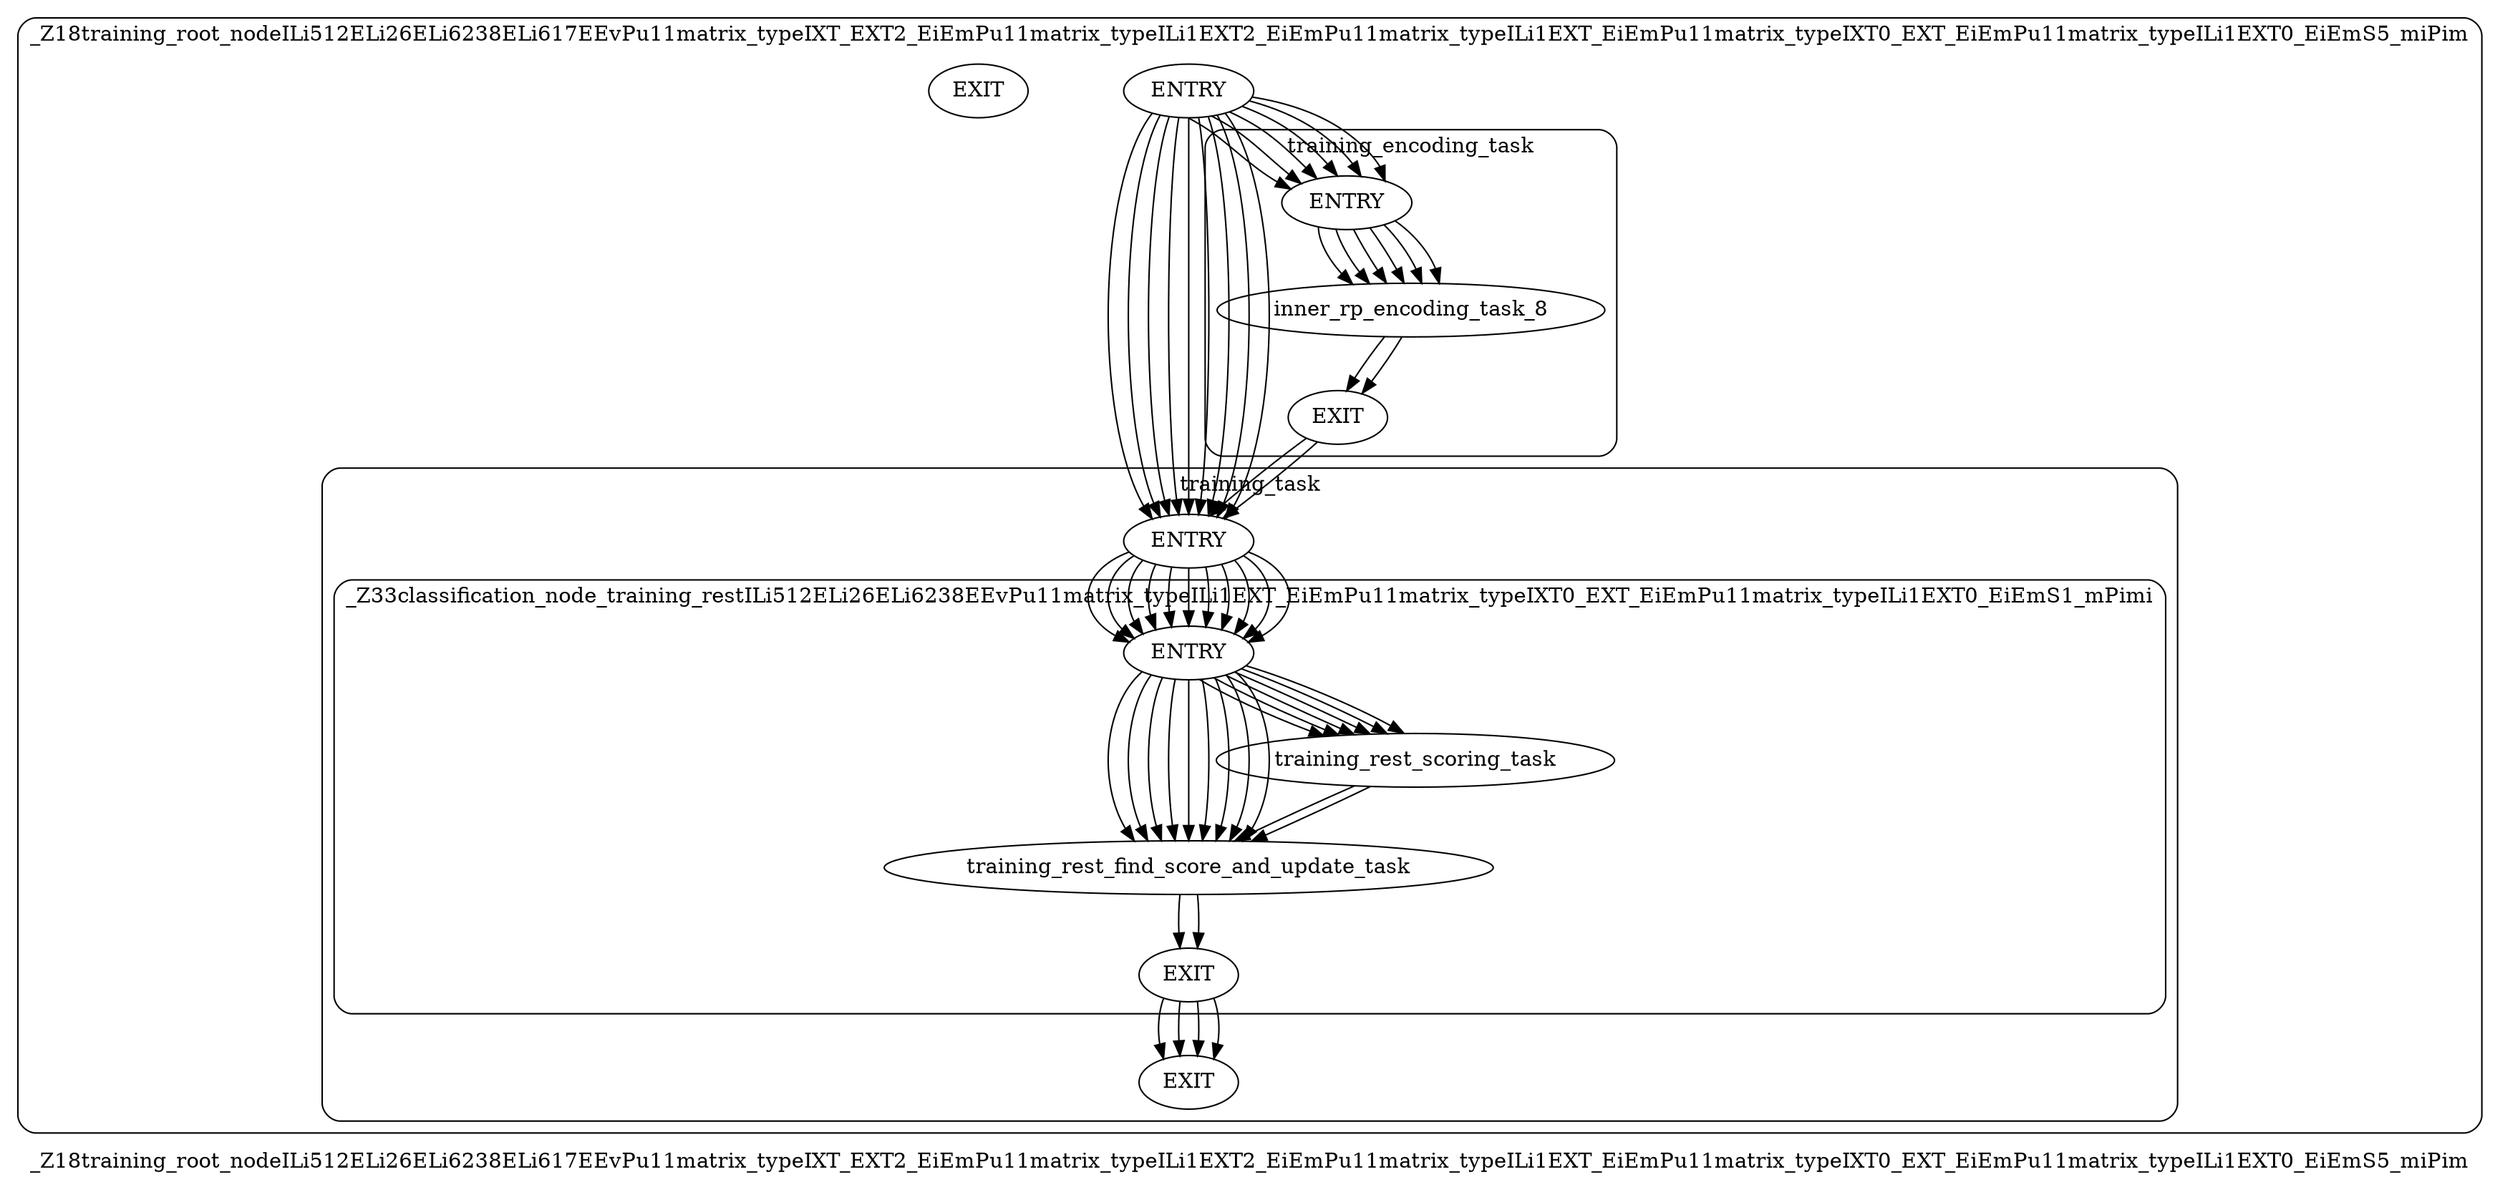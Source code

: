 digraph "HPVM DAG" {
label=_Z18training_root_nodeILi512ELi26ELi6238ELi617EEvPu11matrix_typeIXT_EXT2_EiEmPu11matrix_typeILi1EXT2_EiEmPu11matrix_typeILi1EXT_EiEmPu11matrix_typeIXT0_EXT_EiEmPu11matrix_typeILi1EXT0_EiEmS5_miPim
compound=true;
style="rounded"subgraph "cluster _Z18training_root_nodeILi512ELi26ELi6238ELi617EEvPu11matrix_typeIXT_EXT2_EiEmPu11matrix_typeILi1EXT2_EiEmPu11matrix_typeILi1EXT_EiEmPu11matrix_typeIXT0_EXT_EiEmPu11matrix_typeILi1EXT0_EiEmS5_miPim"{
label = _Z18training_root_nodeILi512ELi26ELi6238ELi617EEvPu11matrix_typeIXT_EXT2_EiEmPu11matrix_typeILi1EXT2_EiEmPu11matrix_typeILi1EXT_EiEmPu11matrix_typeIXT0_EXT_EiEmPu11matrix_typeILi1EXT0_EiEmS5_miPim
_Z18training_root_nodeILi512ELi26ELi6238ELi617EEvPu11matrix_typeIXT_EXT2_EiEmPu11matrix_typeILi1EXT2_EiEmPu11matrix_typeILi1EXT_EiEmPu11matrix_typeIXT0_EXT_EiEmPu11matrix_typeILi1EXT0_EiEmS5_miPimENTRY[label = "ENTRY"]
_Z18training_root_nodeILi512ELi26ELi6238ELi617EEvPu11matrix_typeIXT_EXT2_EiEmPu11matrix_typeILi1EXT2_EiEmPu11matrix_typeILi1EXT_EiEmPu11matrix_typeIXT0_EXT_EiEmPu11matrix_typeILi1EXT0_EiEmS5_miPimEXIT[label = "EXIT"]
subgraph "cluster training_task"{
label = training_task
training_taskENTRY[label = "ENTRY"]
training_taskEXIT[label = "EXIT"]
subgraph "cluster _Z33classification_node_training_restILi512ELi26ELi6238EEvPu11matrix_typeILi1EXT_EiEmPu11matrix_typeIXT0_EXT_EiEmPu11matrix_typeILi1EXT0_EiEmS1_mPimi"{
label = _Z33classification_node_training_restILi512ELi26ELi6238EEvPu11matrix_typeILi1EXT_EiEmPu11matrix_typeIXT0_EXT_EiEmPu11matrix_typeILi1EXT0_EiEmS1_mPimi
_Z33classification_node_training_restILi512ELi26ELi6238EEvPu11matrix_typeILi1EXT_EiEmPu11matrix_typeIXT0_EXT_EiEmPu11matrix_typeILi1EXT0_EiEmS1_mPimiENTRY[label = "ENTRY"]
_Z33classification_node_training_restILi512ELi26ELi6238EEvPu11matrix_typeILi1EXT_EiEmPu11matrix_typeIXT0_EXT_EiEmPu11matrix_typeILi1EXT0_EiEmS1_mPimiEXIT[label = "EXIT"]
training_rest_find_score_and_update_task
training_rest_scoring_task
_Z33classification_node_training_restILi512ELi26ELi6238EEvPu11matrix_typeILi1EXT_EiEmPu11matrix_typeIXT0_EXT_EiEmPu11matrix_typeILi1EXT0_EiEmS1_mPimiENTRY->training_rest_scoring_task
_Z33classification_node_training_restILi512ELi26ELi6238EEvPu11matrix_typeILi1EXT_EiEmPu11matrix_typeIXT0_EXT_EiEmPu11matrix_typeILi1EXT0_EiEmS1_mPimiENTRY->training_rest_scoring_task
_Z33classification_node_training_restILi512ELi26ELi6238EEvPu11matrix_typeILi1EXT_EiEmPu11matrix_typeIXT0_EXT_EiEmPu11matrix_typeILi1EXT0_EiEmS1_mPimiENTRY->training_rest_scoring_task
_Z33classification_node_training_restILi512ELi26ELi6238EEvPu11matrix_typeILi1EXT_EiEmPu11matrix_typeIXT0_EXT_EiEmPu11matrix_typeILi1EXT0_EiEmS1_mPimiENTRY->training_rest_scoring_task
_Z33classification_node_training_restILi512ELi26ELi6238EEvPu11matrix_typeILi1EXT_EiEmPu11matrix_typeIXT0_EXT_EiEmPu11matrix_typeILi1EXT0_EiEmS1_mPimiENTRY->training_rest_scoring_task
_Z33classification_node_training_restILi512ELi26ELi6238EEvPu11matrix_typeILi1EXT_EiEmPu11matrix_typeIXT0_EXT_EiEmPu11matrix_typeILi1EXT0_EiEmS1_mPimiENTRY->training_rest_scoring_task
_Z33classification_node_training_restILi512ELi26ELi6238EEvPu11matrix_typeILi1EXT_EiEmPu11matrix_typeIXT0_EXT_EiEmPu11matrix_typeILi1EXT0_EiEmS1_mPimiENTRY->training_rest_find_score_and_update_task
_Z33classification_node_training_restILi512ELi26ELi6238EEvPu11matrix_typeILi1EXT_EiEmPu11matrix_typeIXT0_EXT_EiEmPu11matrix_typeILi1EXT0_EiEmS1_mPimiENTRY->training_rest_find_score_and_update_task
_Z33classification_node_training_restILi512ELi26ELi6238EEvPu11matrix_typeILi1EXT_EiEmPu11matrix_typeIXT0_EXT_EiEmPu11matrix_typeILi1EXT0_EiEmS1_mPimiENTRY->training_rest_find_score_and_update_task
_Z33classification_node_training_restILi512ELi26ELi6238EEvPu11matrix_typeILi1EXT_EiEmPu11matrix_typeIXT0_EXT_EiEmPu11matrix_typeILi1EXT0_EiEmS1_mPimiENTRY->training_rest_find_score_and_update_task
_Z33classification_node_training_restILi512ELi26ELi6238EEvPu11matrix_typeILi1EXT_EiEmPu11matrix_typeIXT0_EXT_EiEmPu11matrix_typeILi1EXT0_EiEmS1_mPimiENTRY->training_rest_find_score_and_update_task
_Z33classification_node_training_restILi512ELi26ELi6238EEvPu11matrix_typeILi1EXT_EiEmPu11matrix_typeIXT0_EXT_EiEmPu11matrix_typeILi1EXT0_EiEmS1_mPimiENTRY->training_rest_find_score_and_update_task
_Z33classification_node_training_restILi512ELi26ELi6238EEvPu11matrix_typeILi1EXT_EiEmPu11matrix_typeIXT0_EXT_EiEmPu11matrix_typeILi1EXT0_EiEmS1_mPimiENTRY->training_rest_find_score_and_update_task
_Z33classification_node_training_restILi512ELi26ELi6238EEvPu11matrix_typeILi1EXT_EiEmPu11matrix_typeIXT0_EXT_EiEmPu11matrix_typeILi1EXT0_EiEmS1_mPimiENTRY->training_rest_find_score_and_update_task
_Z33classification_node_training_restILi512ELi26ELi6238EEvPu11matrix_typeILi1EXT_EiEmPu11matrix_typeIXT0_EXT_EiEmPu11matrix_typeILi1EXT0_EiEmS1_mPimiENTRY->training_rest_find_score_and_update_task
training_rest_find_score_and_update_task->_Z33classification_node_training_restILi512ELi26ELi6238EEvPu11matrix_typeILi1EXT_EiEmPu11matrix_typeIXT0_EXT_EiEmPu11matrix_typeILi1EXT0_EiEmS1_mPimiEXIT

training_rest_find_score_and_update_task->_Z33classification_node_training_restILi512ELi26ELi6238EEvPu11matrix_typeILi1EXT_EiEmPu11matrix_typeIXT0_EXT_EiEmPu11matrix_typeILi1EXT0_EiEmS1_mPimiEXIT

training_rest_scoring_task->training_rest_find_score_and_update_task

training_rest_scoring_task->training_rest_find_score_and_update_task

} 
training_taskENTRY->_Z33classification_node_training_restILi512ELi26ELi6238EEvPu11matrix_typeILi1EXT_EiEmPu11matrix_typeIXT0_EXT_EiEmPu11matrix_typeILi1EXT0_EiEmS1_mPimiENTRY
training_taskENTRY->_Z33classification_node_training_restILi512ELi26ELi6238EEvPu11matrix_typeILi1EXT_EiEmPu11matrix_typeIXT0_EXT_EiEmPu11matrix_typeILi1EXT0_EiEmS1_mPimiENTRY
training_taskENTRY->_Z33classification_node_training_restILi512ELi26ELi6238EEvPu11matrix_typeILi1EXT_EiEmPu11matrix_typeIXT0_EXT_EiEmPu11matrix_typeILi1EXT0_EiEmS1_mPimiENTRY
training_taskENTRY->_Z33classification_node_training_restILi512ELi26ELi6238EEvPu11matrix_typeILi1EXT_EiEmPu11matrix_typeIXT0_EXT_EiEmPu11matrix_typeILi1EXT0_EiEmS1_mPimiENTRY
training_taskENTRY->_Z33classification_node_training_restILi512ELi26ELi6238EEvPu11matrix_typeILi1EXT_EiEmPu11matrix_typeIXT0_EXT_EiEmPu11matrix_typeILi1EXT0_EiEmS1_mPimiENTRY
training_taskENTRY->_Z33classification_node_training_restILi512ELi26ELi6238EEvPu11matrix_typeILi1EXT_EiEmPu11matrix_typeIXT0_EXT_EiEmPu11matrix_typeILi1EXT0_EiEmS1_mPimiENTRY
training_taskENTRY->_Z33classification_node_training_restILi512ELi26ELi6238EEvPu11matrix_typeILi1EXT_EiEmPu11matrix_typeIXT0_EXT_EiEmPu11matrix_typeILi1EXT0_EiEmS1_mPimiENTRY
training_taskENTRY->_Z33classification_node_training_restILi512ELi26ELi6238EEvPu11matrix_typeILi1EXT_EiEmPu11matrix_typeIXT0_EXT_EiEmPu11matrix_typeILi1EXT0_EiEmS1_mPimiENTRY
training_taskENTRY->_Z33classification_node_training_restILi512ELi26ELi6238EEvPu11matrix_typeILi1EXT_EiEmPu11matrix_typeIXT0_EXT_EiEmPu11matrix_typeILi1EXT0_EiEmS1_mPimiENTRY
training_taskENTRY->_Z33classification_node_training_restILi512ELi26ELi6238EEvPu11matrix_typeILi1EXT_EiEmPu11matrix_typeIXT0_EXT_EiEmPu11matrix_typeILi1EXT0_EiEmS1_mPimiENTRY
training_taskENTRY->_Z33classification_node_training_restILi512ELi26ELi6238EEvPu11matrix_typeILi1EXT_EiEmPu11matrix_typeIXT0_EXT_EiEmPu11matrix_typeILi1EXT0_EiEmS1_mPimiENTRY
_Z33classification_node_training_restILi512ELi26ELi6238EEvPu11matrix_typeILi1EXT_EiEmPu11matrix_typeIXT0_EXT_EiEmPu11matrix_typeILi1EXT0_EiEmS1_mPimiEXIT->training_taskEXIT

_Z33classification_node_training_restILi512ELi26ELi6238EEvPu11matrix_typeILi1EXT_EiEmPu11matrix_typeIXT0_EXT_EiEmPu11matrix_typeILi1EXT0_EiEmS1_mPimiEXIT->training_taskEXIT

_Z33classification_node_training_restILi512ELi26ELi6238EEvPu11matrix_typeILi1EXT_EiEmPu11matrix_typeIXT0_EXT_EiEmPu11matrix_typeILi1EXT0_EiEmS1_mPimiEXIT->training_taskEXIT

_Z33classification_node_training_restILi512ELi26ELi6238EEvPu11matrix_typeILi1EXT_EiEmPu11matrix_typeIXT0_EXT_EiEmPu11matrix_typeILi1EXT0_EiEmS1_mPimiEXIT->training_taskEXIT

} 
subgraph "cluster training_encoding_task"{
label = training_encoding_task
training_encoding_taskENTRY[label = "ENTRY"]
training_encoding_taskEXIT[label = "EXIT"]
inner_rp_encoding_task_8
training_encoding_taskENTRY->inner_rp_encoding_task_8
training_encoding_taskENTRY->inner_rp_encoding_task_8
training_encoding_taskENTRY->inner_rp_encoding_task_8
training_encoding_taskENTRY->inner_rp_encoding_task_8
training_encoding_taskENTRY->inner_rp_encoding_task_8
training_encoding_taskENTRY->inner_rp_encoding_task_8
inner_rp_encoding_task_8->training_encoding_taskEXIT

inner_rp_encoding_task_8->training_encoding_taskEXIT

} 
_Z18training_root_nodeILi512ELi26ELi6238ELi617EEvPu11matrix_typeIXT_EXT2_EiEmPu11matrix_typeILi1EXT2_EiEmPu11matrix_typeILi1EXT_EiEmPu11matrix_typeIXT0_EXT_EiEmPu11matrix_typeILi1EXT0_EiEmS5_miPimENTRY->training_encoding_taskENTRY
_Z18training_root_nodeILi512ELi26ELi6238ELi617EEvPu11matrix_typeIXT_EXT2_EiEmPu11matrix_typeILi1EXT2_EiEmPu11matrix_typeILi1EXT_EiEmPu11matrix_typeIXT0_EXT_EiEmPu11matrix_typeILi1EXT0_EiEmS5_miPimENTRY->training_encoding_taskENTRY
_Z18training_root_nodeILi512ELi26ELi6238ELi617EEvPu11matrix_typeIXT_EXT2_EiEmPu11matrix_typeILi1EXT2_EiEmPu11matrix_typeILi1EXT_EiEmPu11matrix_typeIXT0_EXT_EiEmPu11matrix_typeILi1EXT0_EiEmS5_miPimENTRY->training_encoding_taskENTRY
_Z18training_root_nodeILi512ELi26ELi6238ELi617EEvPu11matrix_typeIXT_EXT2_EiEmPu11matrix_typeILi1EXT2_EiEmPu11matrix_typeILi1EXT_EiEmPu11matrix_typeIXT0_EXT_EiEmPu11matrix_typeILi1EXT0_EiEmS5_miPimENTRY->training_encoding_taskENTRY
_Z18training_root_nodeILi512ELi26ELi6238ELi617EEvPu11matrix_typeIXT_EXT2_EiEmPu11matrix_typeILi1EXT2_EiEmPu11matrix_typeILi1EXT_EiEmPu11matrix_typeIXT0_EXT_EiEmPu11matrix_typeILi1EXT0_EiEmS5_miPimENTRY->training_encoding_taskENTRY
_Z18training_root_nodeILi512ELi26ELi6238ELi617EEvPu11matrix_typeIXT_EXT2_EiEmPu11matrix_typeILi1EXT2_EiEmPu11matrix_typeILi1EXT_EiEmPu11matrix_typeIXT0_EXT_EiEmPu11matrix_typeILi1EXT0_EiEmS5_miPimENTRY->training_encoding_taskENTRY
_Z18training_root_nodeILi512ELi26ELi6238ELi617EEvPu11matrix_typeIXT_EXT2_EiEmPu11matrix_typeILi1EXT2_EiEmPu11matrix_typeILi1EXT_EiEmPu11matrix_typeIXT0_EXT_EiEmPu11matrix_typeILi1EXT0_EiEmS5_miPimENTRY->training_taskENTRY
_Z18training_root_nodeILi512ELi26ELi6238ELi617EEvPu11matrix_typeIXT_EXT2_EiEmPu11matrix_typeILi1EXT2_EiEmPu11matrix_typeILi1EXT_EiEmPu11matrix_typeIXT0_EXT_EiEmPu11matrix_typeILi1EXT0_EiEmS5_miPimENTRY->training_taskENTRY
_Z18training_root_nodeILi512ELi26ELi6238ELi617EEvPu11matrix_typeIXT_EXT2_EiEmPu11matrix_typeILi1EXT2_EiEmPu11matrix_typeILi1EXT_EiEmPu11matrix_typeIXT0_EXT_EiEmPu11matrix_typeILi1EXT0_EiEmS5_miPimENTRY->training_taskENTRY
_Z18training_root_nodeILi512ELi26ELi6238ELi617EEvPu11matrix_typeIXT_EXT2_EiEmPu11matrix_typeILi1EXT2_EiEmPu11matrix_typeILi1EXT_EiEmPu11matrix_typeIXT0_EXT_EiEmPu11matrix_typeILi1EXT0_EiEmS5_miPimENTRY->training_taskENTRY
_Z18training_root_nodeILi512ELi26ELi6238ELi617EEvPu11matrix_typeIXT_EXT2_EiEmPu11matrix_typeILi1EXT2_EiEmPu11matrix_typeILi1EXT_EiEmPu11matrix_typeIXT0_EXT_EiEmPu11matrix_typeILi1EXT0_EiEmS5_miPimENTRY->training_taskENTRY
_Z18training_root_nodeILi512ELi26ELi6238ELi617EEvPu11matrix_typeIXT_EXT2_EiEmPu11matrix_typeILi1EXT2_EiEmPu11matrix_typeILi1EXT_EiEmPu11matrix_typeIXT0_EXT_EiEmPu11matrix_typeILi1EXT0_EiEmS5_miPimENTRY->training_taskENTRY
_Z18training_root_nodeILi512ELi26ELi6238ELi617EEvPu11matrix_typeIXT_EXT2_EiEmPu11matrix_typeILi1EXT2_EiEmPu11matrix_typeILi1EXT_EiEmPu11matrix_typeIXT0_EXT_EiEmPu11matrix_typeILi1EXT0_EiEmS5_miPimENTRY->training_taskENTRY
_Z18training_root_nodeILi512ELi26ELi6238ELi617EEvPu11matrix_typeIXT_EXT2_EiEmPu11matrix_typeILi1EXT2_EiEmPu11matrix_typeILi1EXT_EiEmPu11matrix_typeIXT0_EXT_EiEmPu11matrix_typeILi1EXT0_EiEmS5_miPimENTRY->training_taskENTRY
_Z18training_root_nodeILi512ELi26ELi6238ELi617EEvPu11matrix_typeIXT_EXT2_EiEmPu11matrix_typeILi1EXT2_EiEmPu11matrix_typeILi1EXT_EiEmPu11matrix_typeIXT0_EXT_EiEmPu11matrix_typeILi1EXT0_EiEmS5_miPimENTRY->training_taskENTRY
training_encoding_taskEXIT->training_taskENTRY

training_encoding_taskEXIT->training_taskENTRY

} 
}
